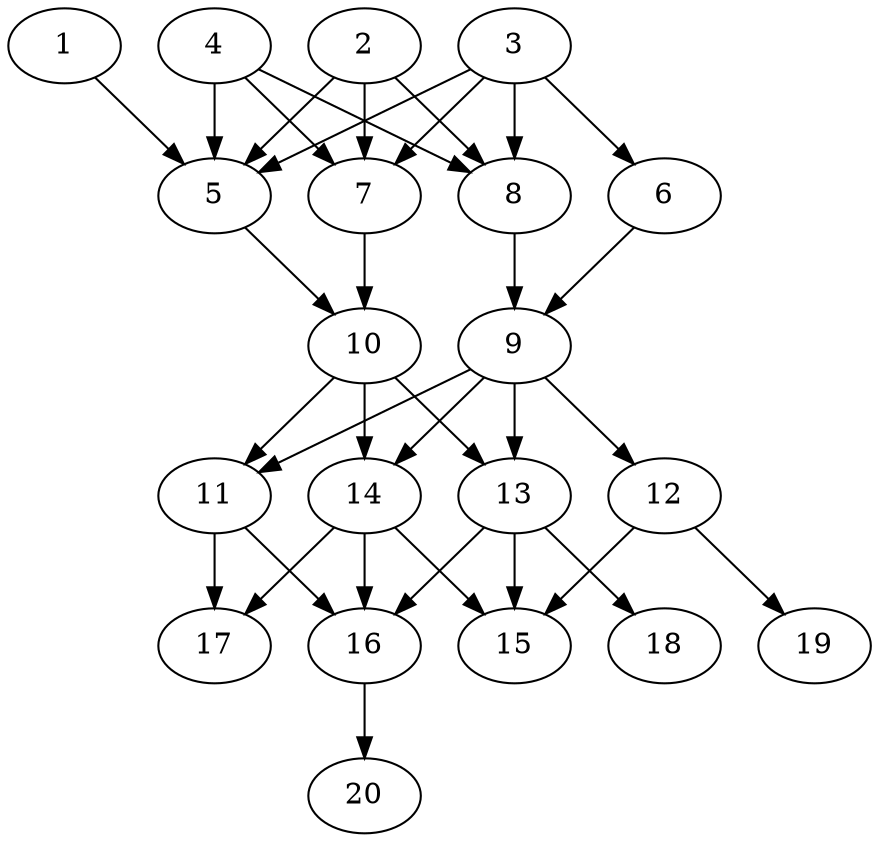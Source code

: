 // DAG automatically generated by daggen at Tue Jul 23 14:31:37 2019
// ./daggen --dot -n 20 --ccr 0.4 --fat 0.5 --regular 0.5 --density 0.8 --mindata 5242880 --maxdata 52428800 
digraph G {
  1 [size="52346880", alpha="0.17", expect_size="20938752"] 
  1 -> 5 [size ="20938752"]
  2 [size="83013120", alpha="0.14", expect_size="33205248"] 
  2 -> 5 [size ="33205248"]
  2 -> 7 [size ="33205248"]
  2 -> 8 [size ="33205248"]
  3 [size="88220160", alpha="0.16", expect_size="35288064"] 
  3 -> 5 [size ="35288064"]
  3 -> 6 [size ="35288064"]
  3 -> 7 [size ="35288064"]
  3 -> 8 [size ="35288064"]
  4 [size="84408320", alpha="0.14", expect_size="33763328"] 
  4 -> 5 [size ="33763328"]
  4 -> 7 [size ="33763328"]
  4 -> 8 [size ="33763328"]
  5 [size="56591360", alpha="0.05", expect_size="22636544"] 
  5 -> 10 [size ="22636544"]
  6 [size="95352320", alpha="0.14", expect_size="38140928"] 
  6 -> 9 [size ="38140928"]
  7 [size="86131200", alpha="0.04", expect_size="34452480"] 
  7 -> 10 [size ="34452480"]
  8 [size="83394560", alpha="0.07", expect_size="33357824"] 
  8 -> 9 [size ="33357824"]
  9 [size="99857920", alpha="0.01", expect_size="39943168"] 
  9 -> 11 [size ="39943168"]
  9 -> 12 [size ="39943168"]
  9 -> 13 [size ="39943168"]
  9 -> 14 [size ="39943168"]
  10 [size="105369600", alpha="0.19", expect_size="42147840"] 
  10 -> 11 [size ="42147840"]
  10 -> 13 [size ="42147840"]
  10 -> 14 [size ="42147840"]
  11 [size="93084160", alpha="0.03", expect_size="37233664"] 
  11 -> 16 [size ="37233664"]
  11 -> 17 [size ="37233664"]
  12 [size="76579840", alpha="0.01", expect_size="30631936"] 
  12 -> 15 [size ="30631936"]
  12 -> 19 [size ="30631936"]
  13 [size="43740160", alpha="0.06", expect_size="17496064"] 
  13 -> 15 [size ="17496064"]
  13 -> 16 [size ="17496064"]
  13 -> 18 [size ="17496064"]
  14 [size="21977600", alpha="0.17", expect_size="8791040"] 
  14 -> 15 [size ="8791040"]
  14 -> 16 [size ="8791040"]
  14 -> 17 [size ="8791040"]
  15 [size="105200640", alpha="0.19", expect_size="42080256"] 
  16 [size="17561600", alpha="0.00", expect_size="7024640"] 
  16 -> 20 [size ="7024640"]
  17 [size="101240320", alpha="0.01", expect_size="40496128"] 
  18 [size="122831360", alpha="0.03", expect_size="49132544"] 
  19 [size="48115200", alpha="0.14", expect_size="19246080"] 
  20 [size="56921600", alpha="0.01", expect_size="22768640"] 
}
